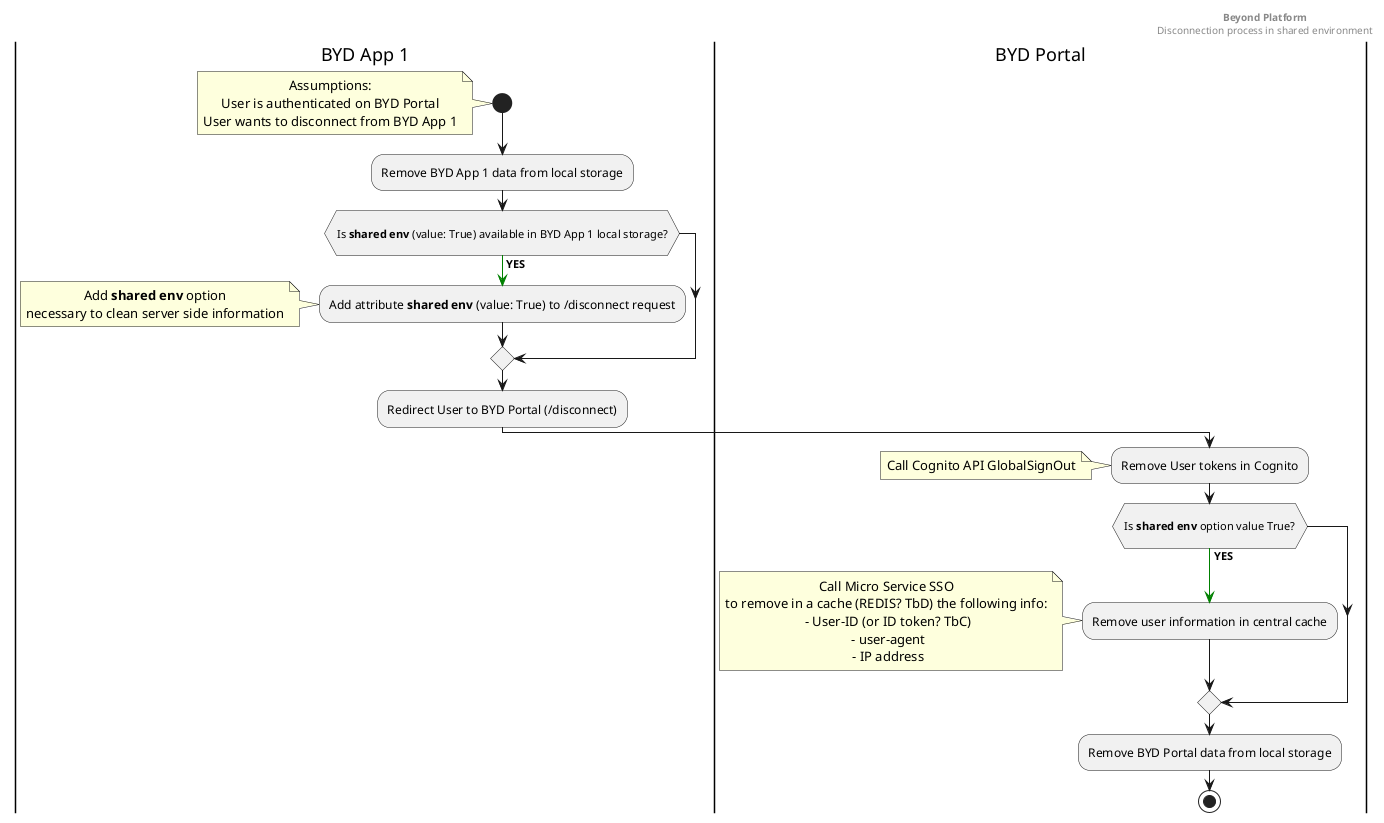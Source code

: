 @startuml
header
<b>Beyond Platform</b>
Disconnection process in shared environment
end header
skinparam defaultTextAlignment center
|BYD App 1|
start
note left
  Assumptions:
  User is authenticated on BYD Portal
  User wants to disconnect from BYD App 1
end note
:Remove BYD App 1 data from local storage;
if (\nIs <b>shared env</b> (value: True) available in BYD App 1 local storage?\n) then
  -[#green]-> **YES**;
  :Add attribute <b>shared env</b> (value: True) to /disconnect request;
  note left
    Add <b>shared env</b> option
    necessary to clean server side information
  end note
endif
:Redirect User to BYD Portal (/disconnect);
|BYD Portal|
:Remove User tokens in Cognito;
note left
  Call Cognito API GlobalSignOut
end note
if (\nIs <b>shared env</b> option value True?\n) then
  -[#green]-> **YES**;
  :Remove user information in central cache;
  note left
    Call Micro Service SSO
    to remove in a cache (REDIS? TbD) the following info:
     - User-ID (or ID token? TbC)
     - user-agent
     - IP address
  end note
endif
:Remove BYD Portal data from local storage;

stop

@enduml
